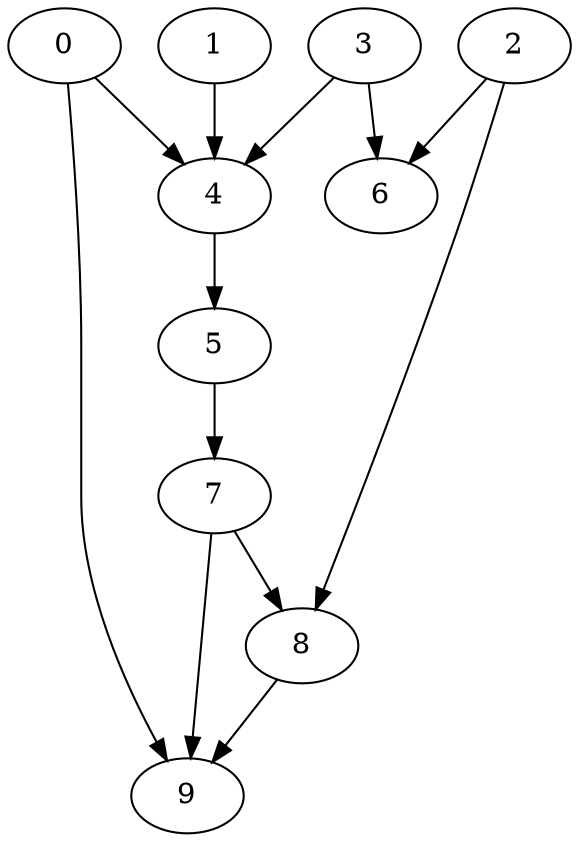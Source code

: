 digraph G {
    0 -> 4;
    0 -> 9;
    1 -> 4;
    2 -> 6;
    2 -> 8;
    3 -> 4;
    3 -> 6;
    4 -> 5;
    5 -> 7;
    7 -> 8;
    7 -> 9;
    8 -> 9;
}